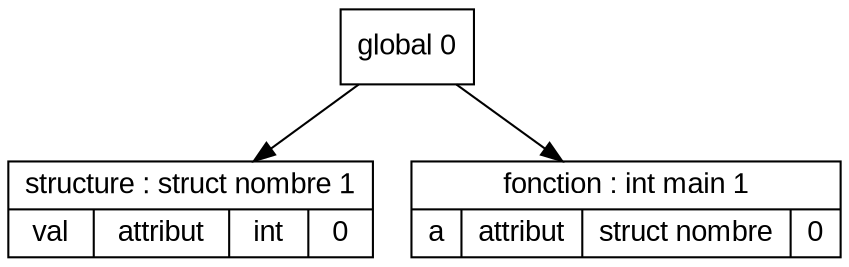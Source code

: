 digraph "tds"{

	node [fontname="Arial"];

	N1 [shape=record label="{ structure : struct nombre 1
	| { val | attribut | int | 0 }
	}"];

	N2 [shape=record label="{ fonction : int main 1
	| { a | attribut | struct nombre | 0 }
	}"];

	N0 [shape=record label="{ global 0
	}"];


	N0 -> N1; 
	N0 -> N2; 
}
